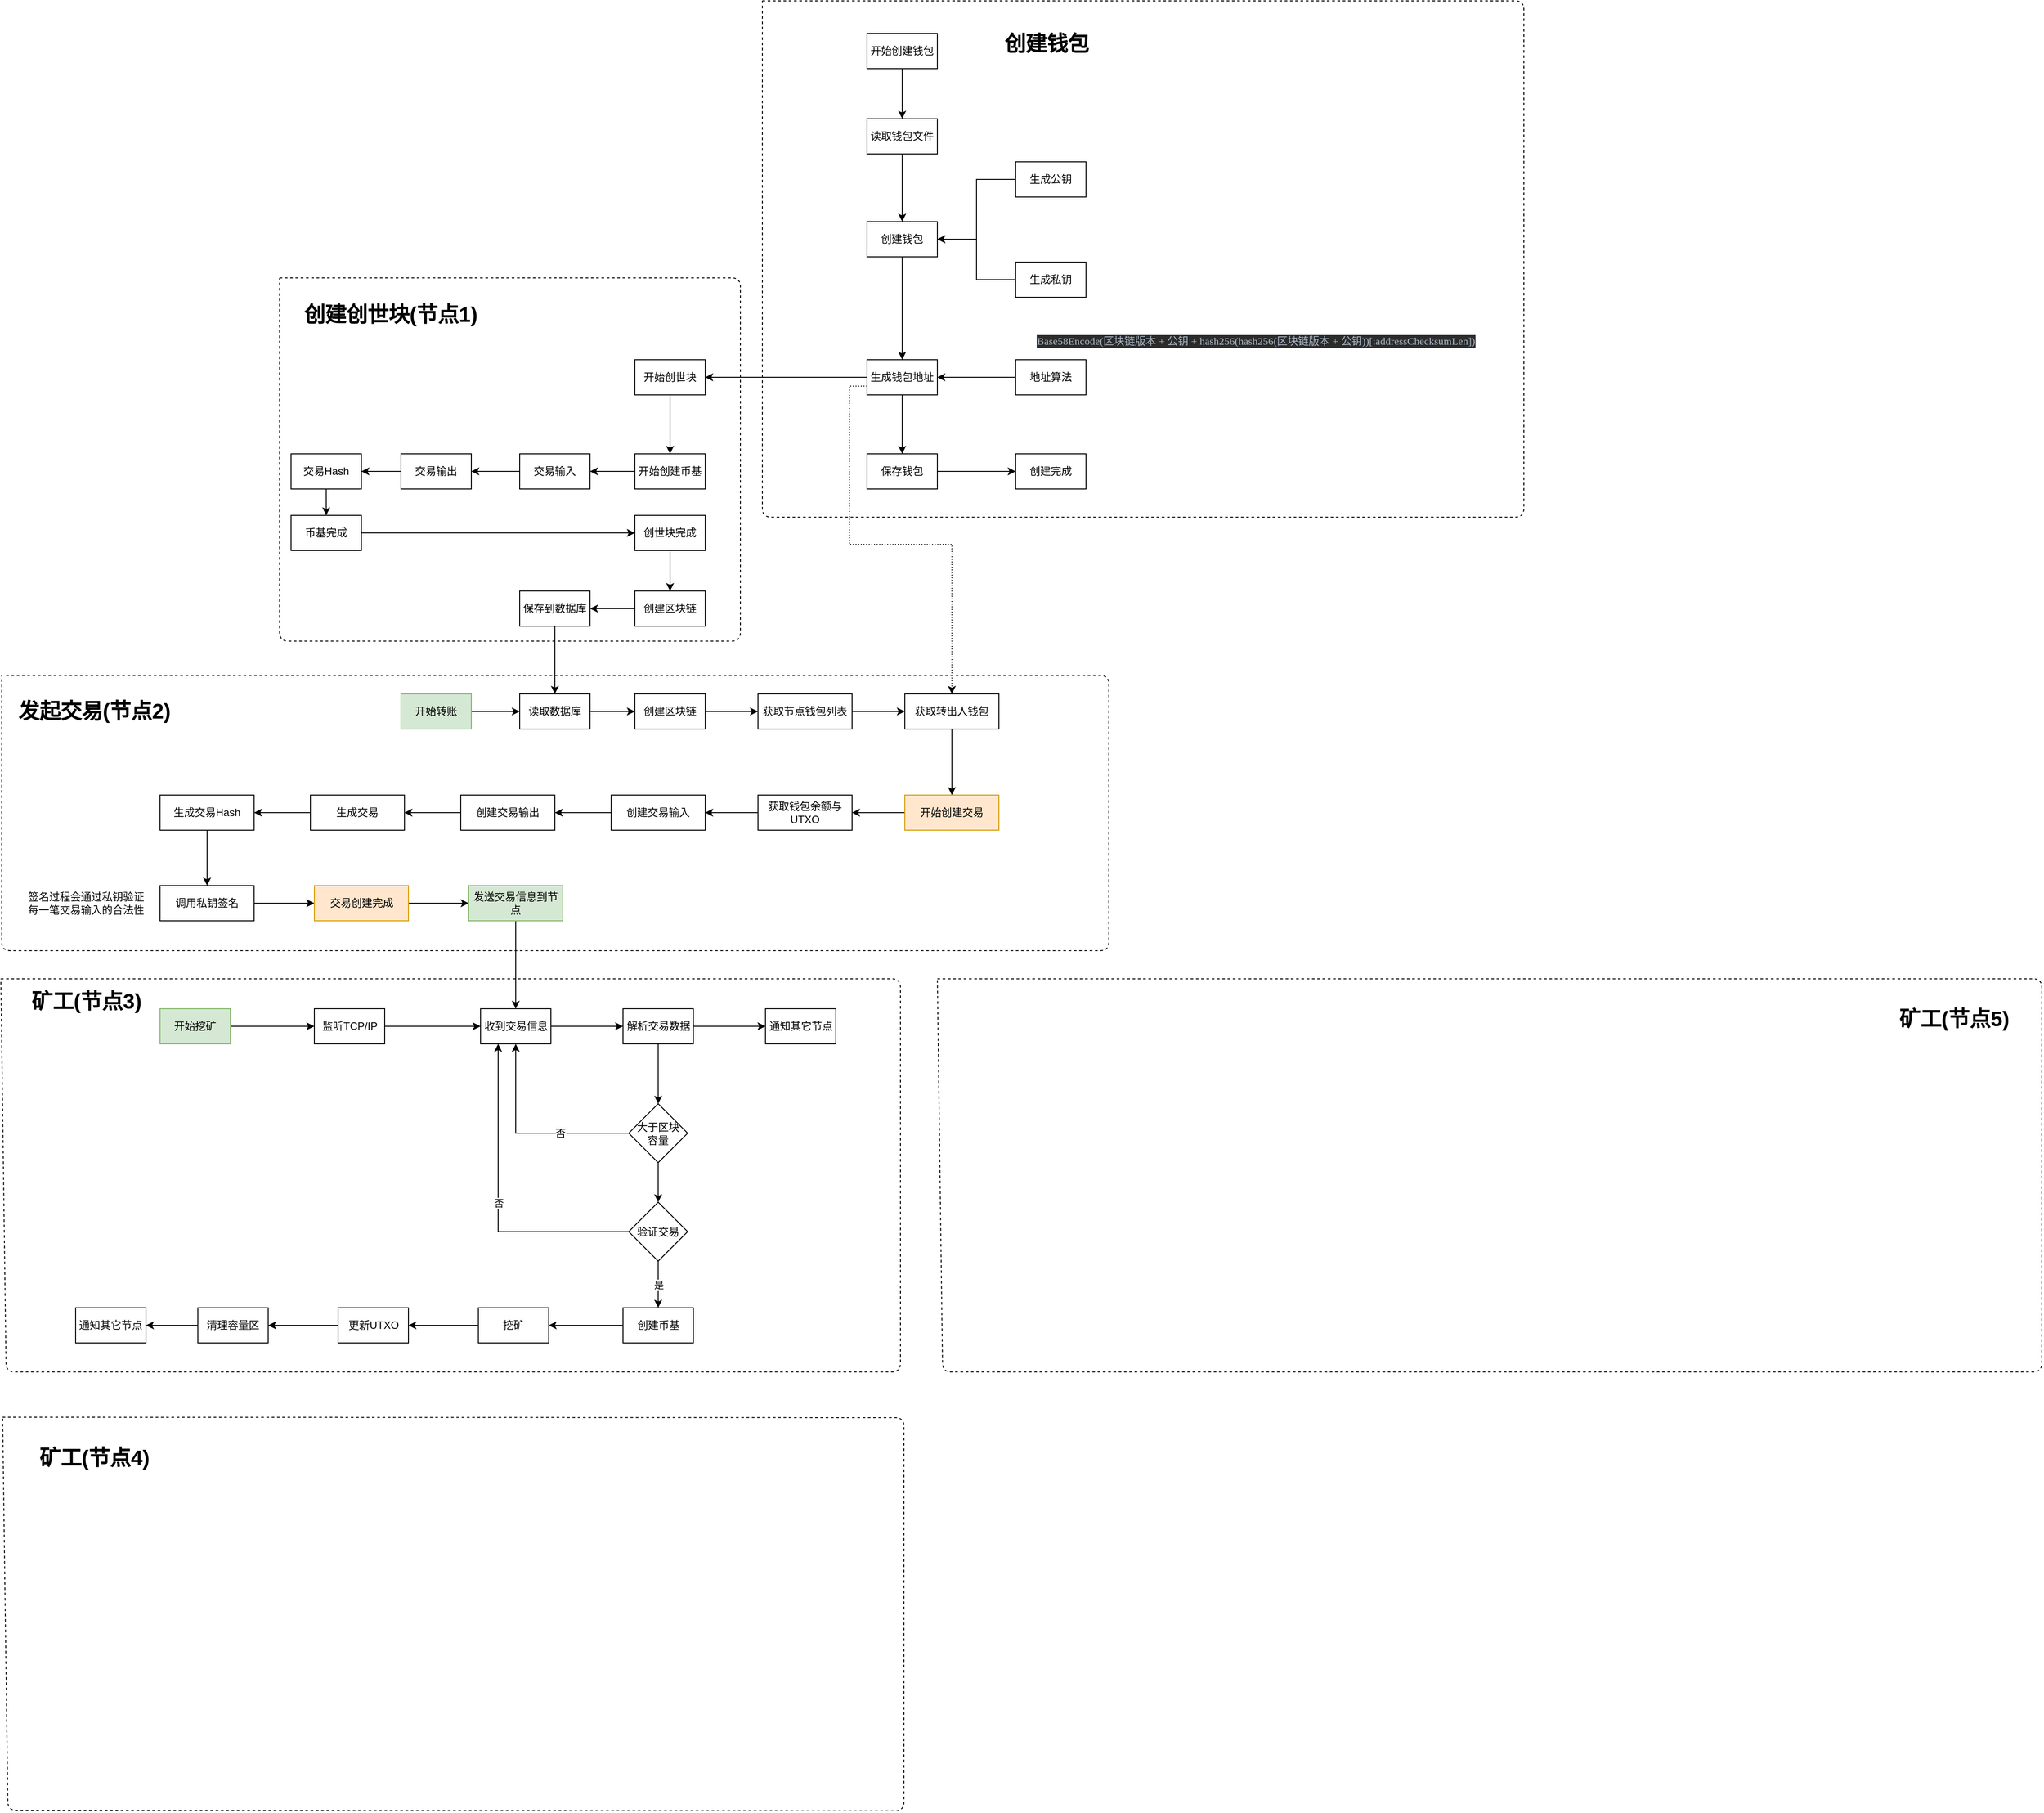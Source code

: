 <mxfile pages="1" version="11.2.5" type="github"><diagram id="Di8Gxhq55JL_PiXrlarW" name="第 1 页"><mxGraphModel dx="2223" dy="570" grid="1" gridSize="10" guides="1" tooltips="1" connect="1" arrows="1" fold="1" page="0" pageScale="1" pageWidth="827" pageHeight="1169" math="0" shadow="0"><root><mxCell id="0"/><mxCell id="1" parent="0"/><mxCell id="HOwOBN9R5DV05IpUZeG6-19" style="edgeStyle=orthogonalEdgeStyle;rounded=0;orthogonalLoop=1;jettySize=auto;html=1;exitX=0.5;exitY=1;exitDx=0;exitDy=0;" parent="1" source="HOwOBN9R5DV05IpUZeG6-1" target="HOwOBN9R5DV05IpUZeG6-18" edge="1"><mxGeometry relative="1" as="geometry"/></mxCell><mxCell id="HOwOBN9R5DV05IpUZeG6-1" value="读取钱包文件" style="rounded=0;whiteSpace=wrap;html=1;" parent="1" vertex="1"><mxGeometry x="-122" y="519" width="80" height="40" as="geometry"/></mxCell><mxCell id="HOwOBN9R5DV05IpUZeG6-17" value="创建钱包" style="text;strokeColor=none;fillColor=none;html=1;fontSize=24;fontStyle=1;verticalAlign=middle;align=center;" parent="1" vertex="1"><mxGeometry x="28" y="413.5" width="107" height="40" as="geometry"/></mxCell><mxCell id="HOwOBN9R5DV05IpUZeG6-26" style="edgeStyle=orthogonalEdgeStyle;rounded=0;orthogonalLoop=1;jettySize=auto;html=1;exitX=0.5;exitY=1;exitDx=0;exitDy=0;" parent="1" source="HOwOBN9R5DV05IpUZeG6-18" target="HOwOBN9R5DV05IpUZeG6-25" edge="1"><mxGeometry relative="1" as="geometry"/></mxCell><mxCell id="HOwOBN9R5DV05IpUZeG6-18" value="创建钱包" style="rounded=0;whiteSpace=wrap;html=1;" parent="1" vertex="1"><mxGeometry x="-122" y="636" width="80" height="40" as="geometry"/></mxCell><mxCell id="HOwOBN9R5DV05IpUZeG6-42" style="edgeStyle=orthogonalEdgeStyle;rounded=0;orthogonalLoop=1;jettySize=auto;html=1;exitX=0;exitY=0.5;exitDx=0;exitDy=0;entryX=1;entryY=0.5;entryDx=0;entryDy=0;" parent="1" source="HOwOBN9R5DV05IpUZeG6-21" target="HOwOBN9R5DV05IpUZeG6-18" edge="1"><mxGeometry relative="1" as="geometry"/></mxCell><mxCell id="HOwOBN9R5DV05IpUZeG6-21" value="生成公钥" style="rounded=0;whiteSpace=wrap;html=1;" parent="1" vertex="1"><mxGeometry x="47" y="568" width="80" height="40" as="geometry"/></mxCell><mxCell id="HOwOBN9R5DV05IpUZeG6-43" style="edgeStyle=orthogonalEdgeStyle;rounded=0;orthogonalLoop=1;jettySize=auto;html=1;exitX=0;exitY=0.5;exitDx=0;exitDy=0;entryX=1;entryY=0.5;entryDx=0;entryDy=0;" parent="1" source="HOwOBN9R5DV05IpUZeG6-22" target="HOwOBN9R5DV05IpUZeG6-18" edge="1"><mxGeometry relative="1" as="geometry"/></mxCell><mxCell id="HOwOBN9R5DV05IpUZeG6-22" value="生成私钥" style="rounded=0;whiteSpace=wrap;html=1;" parent="1" vertex="1"><mxGeometry x="47" y="682" width="80" height="40" as="geometry"/></mxCell><mxCell id="HOwOBN9R5DV05IpUZeG6-33" style="edgeStyle=orthogonalEdgeStyle;rounded=0;orthogonalLoop=1;jettySize=auto;html=1;exitX=0.5;exitY=1;exitDx=0;exitDy=0;entryX=0.5;entryY=0;entryDx=0;entryDy=0;" parent="1" source="HOwOBN9R5DV05IpUZeG6-25" target="HOwOBN9R5DV05IpUZeG6-32" edge="1"><mxGeometry relative="1" as="geometry"/></mxCell><mxCell id="HOwOBN9R5DV05IpUZeG6-34" style="edgeStyle=orthogonalEdgeStyle;rounded=0;orthogonalLoop=1;jettySize=auto;html=1;exitX=0;exitY=0.5;exitDx=0;exitDy=0;entryX=1;entryY=0.5;entryDx=0;entryDy=0;" parent="1" source="HOwOBN9R5DV05IpUZeG6-25" target="HOwOBN9R5DV05IpUZeG6-38" edge="1"><mxGeometry relative="1" as="geometry"><mxPoint x="-309" y="813" as="targetPoint"/></mxGeometry></mxCell><mxCell id="HOwOBN9R5DV05IpUZeG6-81" style="edgeStyle=orthogonalEdgeStyle;rounded=0;orthogonalLoop=1;jettySize=auto;html=1;exitX=0;exitY=0.75;exitDx=0;exitDy=0;entryX=0.5;entryY=0;entryDx=0;entryDy=0;dashed=1;dashPattern=1 2;" parent="1" source="HOwOBN9R5DV05IpUZeG6-25" target="HOwOBN9R5DV05IpUZeG6-79" edge="1"><mxGeometry relative="1" as="geometry"/></mxCell><mxCell id="HOwOBN9R5DV05IpUZeG6-25" value="生成钱包地址" style="rounded=0;whiteSpace=wrap;html=1;" parent="1" vertex="1"><mxGeometry x="-122" y="793" width="80" height="40" as="geometry"/></mxCell><mxCell id="HOwOBN9R5DV05IpUZeG6-29" value="&lt;pre style=&quot;background-color: rgb(43 , 43 , 43)&quot;&gt;&lt;font color=&quot;#a9b7c6&quot; face=&quot;宋体&quot;&gt;Base58Encode(区块链版本 + 公钥 + hash256(hash256(区块链版本 + 公钥))[:addressChecksumLen])&lt;span style=&quot;font-size: 9pt&quot;&gt;&lt;br&gt;&lt;/span&gt;&lt;/font&gt;&lt;/pre&gt;" style="text;html=1;strokeColor=none;fillColor=none;align=center;verticalAlign=middle;whiteSpace=wrap;rounded=0;" parent="1" vertex="1"><mxGeometry x="47" y="762" width="547" height="20" as="geometry"/></mxCell><mxCell id="HOwOBN9R5DV05IpUZeG6-48" style="edgeStyle=orthogonalEdgeStyle;rounded=0;orthogonalLoop=1;jettySize=auto;html=1;exitX=1;exitY=0.5;exitDx=0;exitDy=0;" parent="1" source="HOwOBN9R5DV05IpUZeG6-32" target="HOwOBN9R5DV05IpUZeG6-47" edge="1"><mxGeometry relative="1" as="geometry"/></mxCell><mxCell id="HOwOBN9R5DV05IpUZeG6-32" value="保存钱包" style="rounded=0;whiteSpace=wrap;html=1;" parent="1" vertex="1"><mxGeometry x="-122" y="900" width="80" height="40" as="geometry"/></mxCell><mxCell id="HOwOBN9R5DV05IpUZeG6-36" style="edgeStyle=orthogonalEdgeStyle;rounded=0;orthogonalLoop=1;jettySize=auto;html=1;exitX=0.5;exitY=1;exitDx=0;exitDy=0;" parent="1" source="HOwOBN9R5DV05IpUZeG6-35" target="HOwOBN9R5DV05IpUZeG6-1" edge="1"><mxGeometry relative="1" as="geometry"/></mxCell><mxCell id="HOwOBN9R5DV05IpUZeG6-35" value="开始创建钱包" style="rounded=0;whiteSpace=wrap;html=1;" parent="1" vertex="1"><mxGeometry x="-122" y="422" width="80" height="40" as="geometry"/></mxCell><mxCell id="HOwOBN9R5DV05IpUZeG6-50" style="edgeStyle=orthogonalEdgeStyle;rounded=0;orthogonalLoop=1;jettySize=auto;html=1;exitX=0.5;exitY=1;exitDx=0;exitDy=0;entryX=0.5;entryY=0;entryDx=0;entryDy=0;" parent="1" source="HOwOBN9R5DV05IpUZeG6-38" target="HOwOBN9R5DV05IpUZeG6-49" edge="1"><mxGeometry relative="1" as="geometry"/></mxCell><mxCell id="HOwOBN9R5DV05IpUZeG6-38" value="开始创世块" style="rounded=0;whiteSpace=wrap;html=1;" parent="1" vertex="1"><mxGeometry x="-386" y="793" width="80" height="40" as="geometry"/></mxCell><mxCell id="HOwOBN9R5DV05IpUZeG6-46" style="edgeStyle=orthogonalEdgeStyle;rounded=0;orthogonalLoop=1;jettySize=auto;html=1;exitX=0;exitY=0.5;exitDx=0;exitDy=0;" parent="1" source="HOwOBN9R5DV05IpUZeG6-45" target="HOwOBN9R5DV05IpUZeG6-25" edge="1"><mxGeometry relative="1" as="geometry"/></mxCell><mxCell id="HOwOBN9R5DV05IpUZeG6-45" value="地址算法" style="rounded=0;whiteSpace=wrap;html=1;" parent="1" vertex="1"><mxGeometry x="47" y="793" width="80" height="40" as="geometry"/></mxCell><mxCell id="HOwOBN9R5DV05IpUZeG6-47" value="创建完成" style="rounded=0;whiteSpace=wrap;html=1;" parent="1" vertex="1"><mxGeometry x="47" y="900" width="80" height="40" as="geometry"/></mxCell><mxCell id="HOwOBN9R5DV05IpUZeG6-51" style="edgeStyle=orthogonalEdgeStyle;rounded=0;orthogonalLoop=1;jettySize=auto;html=1;exitX=0;exitY=0.5;exitDx=0;exitDy=0;entryX=1;entryY=0.5;entryDx=0;entryDy=0;" parent="1" source="HOwOBN9R5DV05IpUZeG6-49" target="HOwOBN9R5DV05IpUZeG6-52" edge="1"><mxGeometry relative="1" as="geometry"><mxPoint x="-431" y="920" as="targetPoint"/></mxGeometry></mxCell><mxCell id="HOwOBN9R5DV05IpUZeG6-49" value="开始创建币基" style="rounded=0;whiteSpace=wrap;html=1;" parent="1" vertex="1"><mxGeometry x="-386" y="900" width="80" height="40" as="geometry"/></mxCell><mxCell id="HOwOBN9R5DV05IpUZeG6-54" style="edgeStyle=orthogonalEdgeStyle;rounded=0;orthogonalLoop=1;jettySize=auto;html=1;exitX=0;exitY=0.5;exitDx=0;exitDy=0;" parent="1" source="HOwOBN9R5DV05IpUZeG6-52" target="HOwOBN9R5DV05IpUZeG6-53" edge="1"><mxGeometry relative="1" as="geometry"/></mxCell><mxCell id="HOwOBN9R5DV05IpUZeG6-52" value="交易输入" style="rounded=0;whiteSpace=wrap;html=1;" parent="1" vertex="1"><mxGeometry x="-517" y="900" width="80" height="40" as="geometry"/></mxCell><mxCell id="HOwOBN9R5DV05IpUZeG6-56" style="edgeStyle=orthogonalEdgeStyle;rounded=0;orthogonalLoop=1;jettySize=auto;html=1;exitX=0;exitY=0.5;exitDx=0;exitDy=0;entryX=1;entryY=0.5;entryDx=0;entryDy=0;" parent="1" source="HOwOBN9R5DV05IpUZeG6-53" target="HOwOBN9R5DV05IpUZeG6-55" edge="1"><mxGeometry relative="1" as="geometry"/></mxCell><mxCell id="HOwOBN9R5DV05IpUZeG6-53" value="交易输出" style="rounded=0;whiteSpace=wrap;html=1;" parent="1" vertex="1"><mxGeometry x="-652" y="900" width="80" height="40" as="geometry"/></mxCell><mxCell id="HOwOBN9R5DV05IpUZeG6-58" style="edgeStyle=orthogonalEdgeStyle;rounded=0;orthogonalLoop=1;jettySize=auto;html=1;exitX=0.5;exitY=1;exitDx=0;exitDy=0;" parent="1" source="HOwOBN9R5DV05IpUZeG6-55" target="HOwOBN9R5DV05IpUZeG6-57" edge="1"><mxGeometry relative="1" as="geometry"/></mxCell><mxCell id="HOwOBN9R5DV05IpUZeG6-55" value="交易Hash" style="rounded=0;whiteSpace=wrap;html=1;" parent="1" vertex="1"><mxGeometry x="-777" y="900" width="80" height="40" as="geometry"/></mxCell><mxCell id="HOwOBN9R5DV05IpUZeG6-60" style="edgeStyle=orthogonalEdgeStyle;rounded=0;orthogonalLoop=1;jettySize=auto;html=1;exitX=1;exitY=0.5;exitDx=0;exitDy=0;" parent="1" source="HOwOBN9R5DV05IpUZeG6-57" target="HOwOBN9R5DV05IpUZeG6-59" edge="1"><mxGeometry relative="1" as="geometry"/></mxCell><mxCell id="HOwOBN9R5DV05IpUZeG6-57" value="币基完成" style="rounded=0;whiteSpace=wrap;html=1;" parent="1" vertex="1"><mxGeometry x="-777" y="970" width="80" height="40" as="geometry"/></mxCell><mxCell id="HOwOBN9R5DV05IpUZeG6-62" style="edgeStyle=orthogonalEdgeStyle;rounded=0;orthogonalLoop=1;jettySize=auto;html=1;exitX=0.5;exitY=1;exitDx=0;exitDy=0;" parent="1" source="HOwOBN9R5DV05IpUZeG6-59" target="HOwOBN9R5DV05IpUZeG6-61" edge="1"><mxGeometry relative="1" as="geometry"/></mxCell><mxCell id="HOwOBN9R5DV05IpUZeG6-59" value="创世块完成" style="rounded=0;whiteSpace=wrap;html=1;" parent="1" vertex="1"><mxGeometry x="-386" y="970" width="80" height="40" as="geometry"/></mxCell><mxCell id="HOwOBN9R5DV05IpUZeG6-75" style="edgeStyle=orthogonalEdgeStyle;rounded=0;orthogonalLoop=1;jettySize=auto;html=1;exitX=0;exitY=0.5;exitDx=0;exitDy=0;" parent="1" source="HOwOBN9R5DV05IpUZeG6-61" target="HOwOBN9R5DV05IpUZeG6-74" edge="1"><mxGeometry relative="1" as="geometry"/></mxCell><mxCell id="HOwOBN9R5DV05IpUZeG6-61" value="创建区块链" style="rounded=0;whiteSpace=wrap;html=1;" parent="1" vertex="1"><mxGeometry x="-386" y="1056" width="80" height="40" as="geometry"/></mxCell><mxCell id="HOwOBN9R5DV05IpUZeG6-63" value="" style="endArrow=none;dashed=1;html=1;" parent="1" edge="1"><mxGeometry width="50" height="50" relative="1" as="geometry"><mxPoint x="-241" y="385" as="sourcePoint"/><mxPoint x="-241" y="385" as="targetPoint"/><Array as="points"><mxPoint x="625" y="385"/><mxPoint x="625" y="972"/><mxPoint x="-241" y="972"/></Array></mxGeometry></mxCell><mxCell id="HOwOBN9R5DV05IpUZeG6-64" value="" style="endArrow=none;dashed=1;html=1;" parent="1" edge="1"><mxGeometry width="50" height="50" relative="1" as="geometry"><mxPoint x="-790" y="700" as="sourcePoint"/><mxPoint x="-790" y="700" as="targetPoint"/><Array as="points"><mxPoint x="-266" y="700"/><mxPoint x="-266" y="1113"/><mxPoint x="-790" y="1113"/></Array></mxGeometry></mxCell><mxCell id="HOwOBN9R5DV05IpUZeG6-65" value="创建创世块(节点1)" style="text;strokeColor=none;fillColor=none;html=1;fontSize=24;fontStyle=1;verticalAlign=middle;align=center;" parent="1" vertex="1"><mxGeometry x="-765" y="722" width="201" height="40" as="geometry"/></mxCell><mxCell id="HOwOBN9R5DV05IpUZeG6-72" style="edgeStyle=orthogonalEdgeStyle;rounded=0;orthogonalLoop=1;jettySize=auto;html=1;exitX=1;exitY=0.5;exitDx=0;exitDy=0;" parent="1" source="HOwOBN9R5DV05IpUZeG6-66" target="HOwOBN9R5DV05IpUZeG6-69" edge="1"><mxGeometry relative="1" as="geometry"/></mxCell><mxCell id="HOwOBN9R5DV05IpUZeG6-66" value="读取数据库" style="rounded=0;whiteSpace=wrap;html=1;" parent="1" vertex="1"><mxGeometry x="-517" y="1173" width="80" height="40" as="geometry"/></mxCell><mxCell id="HOwOBN9R5DV05IpUZeG6-71" style="edgeStyle=orthogonalEdgeStyle;rounded=0;orthogonalLoop=1;jettySize=auto;html=1;exitX=1;exitY=0.5;exitDx=0;exitDy=0;" parent="1" source="HOwOBN9R5DV05IpUZeG6-68" target="HOwOBN9R5DV05IpUZeG6-66" edge="1"><mxGeometry relative="1" as="geometry"/></mxCell><mxCell id="HOwOBN9R5DV05IpUZeG6-68" value="开始转账" style="rounded=0;whiteSpace=wrap;html=1;fillColor=#d5e8d4;strokeColor=#82b366;" parent="1" vertex="1"><mxGeometry x="-652" y="1173" width="80" height="40" as="geometry"/></mxCell><mxCell id="HOwOBN9R5DV05IpUZeG6-78" style="edgeStyle=orthogonalEdgeStyle;rounded=0;orthogonalLoop=1;jettySize=auto;html=1;exitX=1;exitY=0.5;exitDx=0;exitDy=0;" parent="1" source="HOwOBN9R5DV05IpUZeG6-69" target="HOwOBN9R5DV05IpUZeG6-77" edge="1"><mxGeometry relative="1" as="geometry"/></mxCell><mxCell id="HOwOBN9R5DV05IpUZeG6-69" value="创建区块链" style="rounded=0;whiteSpace=wrap;html=1;" parent="1" vertex="1"><mxGeometry x="-386" y="1173" width="80" height="40" as="geometry"/></mxCell><mxCell id="HOwOBN9R5DV05IpUZeG6-76" style="edgeStyle=orthogonalEdgeStyle;rounded=0;orthogonalLoop=1;jettySize=auto;html=1;exitX=0.5;exitY=1;exitDx=0;exitDy=0;" parent="1" source="HOwOBN9R5DV05IpUZeG6-74" target="HOwOBN9R5DV05IpUZeG6-66" edge="1"><mxGeometry relative="1" as="geometry"/></mxCell><mxCell id="HOwOBN9R5DV05IpUZeG6-74" value="保存到数据库" style="rounded=0;whiteSpace=wrap;html=1;" parent="1" vertex="1"><mxGeometry x="-517" y="1056" width="80" height="40" as="geometry"/></mxCell><mxCell id="HOwOBN9R5DV05IpUZeG6-80" style="edgeStyle=orthogonalEdgeStyle;rounded=0;orthogonalLoop=1;jettySize=auto;html=1;exitX=1;exitY=0.5;exitDx=0;exitDy=0;entryX=0;entryY=0.5;entryDx=0;entryDy=0;" parent="1" source="HOwOBN9R5DV05IpUZeG6-77" target="HOwOBN9R5DV05IpUZeG6-79" edge="1"><mxGeometry relative="1" as="geometry"/></mxCell><mxCell id="HOwOBN9R5DV05IpUZeG6-77" value="获取节点钱包列表" style="rounded=0;whiteSpace=wrap;html=1;" parent="1" vertex="1"><mxGeometry x="-246" y="1173" width="107" height="40" as="geometry"/></mxCell><mxCell id="HOwOBN9R5DV05IpUZeG6-83" style="edgeStyle=orthogonalEdgeStyle;rounded=0;orthogonalLoop=1;jettySize=auto;html=1;exitX=0.5;exitY=1;exitDx=0;exitDy=0;" parent="1" source="HOwOBN9R5DV05IpUZeG6-79" target="HOwOBN9R5DV05IpUZeG6-82" edge="1"><mxGeometry relative="1" as="geometry"/></mxCell><mxCell id="HOwOBN9R5DV05IpUZeG6-79" value="获取转出人钱包" style="rounded=0;whiteSpace=wrap;html=1;" parent="1" vertex="1"><mxGeometry x="-79" y="1173" width="107" height="40" as="geometry"/></mxCell><mxCell id="HOwOBN9R5DV05IpUZeG6-86" style="edgeStyle=orthogonalEdgeStyle;rounded=0;orthogonalLoop=1;jettySize=auto;html=1;exitX=0;exitY=0.5;exitDx=0;exitDy=0;entryX=1;entryY=0.5;entryDx=0;entryDy=0;" parent="1" source="HOwOBN9R5DV05IpUZeG6-82" target="HOwOBN9R5DV05IpUZeG6-85" edge="1"><mxGeometry relative="1" as="geometry"/></mxCell><mxCell id="HOwOBN9R5DV05IpUZeG6-82" value="开始创建交易" style="rounded=0;whiteSpace=wrap;html=1;fillColor=#ffe6cc;strokeColor=#d79b00;" parent="1" vertex="1"><mxGeometry x="-79" y="1288" width="107" height="40" as="geometry"/></mxCell><mxCell id="HOwOBN9R5DV05IpUZeG6-89" style="edgeStyle=orthogonalEdgeStyle;rounded=0;orthogonalLoop=1;jettySize=auto;html=1;exitX=0;exitY=0.5;exitDx=0;exitDy=0;" parent="1" source="HOwOBN9R5DV05IpUZeG6-85" target="HOwOBN9R5DV05IpUZeG6-87" edge="1"><mxGeometry relative="1" as="geometry"/></mxCell><mxCell id="HOwOBN9R5DV05IpUZeG6-85" value="获取钱包余额与UTXO" style="rounded=0;whiteSpace=wrap;html=1;" parent="1" vertex="1"><mxGeometry x="-246" y="1288" width="107" height="40" as="geometry"/></mxCell><mxCell id="HOwOBN9R5DV05IpUZeG6-90" style="edgeStyle=orthogonalEdgeStyle;rounded=0;orthogonalLoop=1;jettySize=auto;html=1;exitX=0;exitY=0.5;exitDx=0;exitDy=0;" parent="1" source="HOwOBN9R5DV05IpUZeG6-87" target="HOwOBN9R5DV05IpUZeG6-88" edge="1"><mxGeometry relative="1" as="geometry"/></mxCell><mxCell id="HOwOBN9R5DV05IpUZeG6-87" value="创建交易输入" style="rounded=0;whiteSpace=wrap;html=1;" parent="1" vertex="1"><mxGeometry x="-413" y="1288" width="107" height="40" as="geometry"/></mxCell><mxCell id="HOwOBN9R5DV05IpUZeG6-92" style="edgeStyle=orthogonalEdgeStyle;rounded=0;orthogonalLoop=1;jettySize=auto;html=1;exitX=0;exitY=0.5;exitDx=0;exitDy=0;" parent="1" source="HOwOBN9R5DV05IpUZeG6-88" target="HOwOBN9R5DV05IpUZeG6-91" edge="1"><mxGeometry relative="1" as="geometry"/></mxCell><mxCell id="HOwOBN9R5DV05IpUZeG6-88" value="创建交易输出" style="rounded=0;whiteSpace=wrap;html=1;" parent="1" vertex="1"><mxGeometry x="-584" y="1288" width="107" height="40" as="geometry"/></mxCell><mxCell id="HOwOBN9R5DV05IpUZeG6-97" style="edgeStyle=orthogonalEdgeStyle;rounded=0;orthogonalLoop=1;jettySize=auto;html=1;exitX=0;exitY=0.5;exitDx=0;exitDy=0;entryX=1;entryY=0.5;entryDx=0;entryDy=0;" parent="1" source="HOwOBN9R5DV05IpUZeG6-91" target="HOwOBN9R5DV05IpUZeG6-93" edge="1"><mxGeometry relative="1" as="geometry"/></mxCell><mxCell id="HOwOBN9R5DV05IpUZeG6-91" value="生成交易" style="rounded=0;whiteSpace=wrap;html=1;" parent="1" vertex="1"><mxGeometry x="-755" y="1288" width="107" height="40" as="geometry"/></mxCell><mxCell id="HOwOBN9R5DV05IpUZeG6-98" style="edgeStyle=orthogonalEdgeStyle;rounded=0;orthogonalLoop=1;jettySize=auto;html=1;exitX=0.5;exitY=1;exitDx=0;exitDy=0;" parent="1" source="HOwOBN9R5DV05IpUZeG6-93" target="HOwOBN9R5DV05IpUZeG6-94" edge="1"><mxGeometry relative="1" as="geometry"/></mxCell><mxCell id="HOwOBN9R5DV05IpUZeG6-93" value="生成交易Hash" style="rounded=0;whiteSpace=wrap;html=1;" parent="1" vertex="1"><mxGeometry x="-926" y="1288" width="107" height="40" as="geometry"/></mxCell><mxCell id="HOwOBN9R5DV05IpUZeG6-101" style="edgeStyle=orthogonalEdgeStyle;rounded=0;orthogonalLoop=1;jettySize=auto;html=1;exitX=1;exitY=0.5;exitDx=0;exitDy=0;" parent="1" source="HOwOBN9R5DV05IpUZeG6-94" target="HOwOBN9R5DV05IpUZeG6-100" edge="1"><mxGeometry relative="1" as="geometry"/></mxCell><mxCell id="HOwOBN9R5DV05IpUZeG6-94" value="调用私钥签名" style="rounded=0;whiteSpace=wrap;html=1;" parent="1" vertex="1"><mxGeometry x="-926" y="1391" width="107" height="40" as="geometry"/></mxCell><mxCell id="HOwOBN9R5DV05IpUZeG6-99" value="签名过程会通过私钥验证每一笔交易输入的合法性" style="text;html=1;strokeColor=none;fillColor=none;align=center;verticalAlign=middle;whiteSpace=wrap;rounded=0;" parent="1" vertex="1"><mxGeometry x="-1078" y="1401" width="136" height="20" as="geometry"/></mxCell><mxCell id="HOwOBN9R5DV05IpUZeG6-103" style="edgeStyle=orthogonalEdgeStyle;rounded=0;orthogonalLoop=1;jettySize=auto;html=1;exitX=1;exitY=0.5;exitDx=0;exitDy=0;" parent="1" source="HOwOBN9R5DV05IpUZeG6-100" target="HOwOBN9R5DV05IpUZeG6-102" edge="1"><mxGeometry relative="1" as="geometry"/></mxCell><mxCell id="HOwOBN9R5DV05IpUZeG6-100" value="交易创建完成" style="rounded=0;whiteSpace=wrap;html=1;fillColor=#ffe6cc;strokeColor=#d79b00;" parent="1" vertex="1"><mxGeometry x="-750.5" y="1391" width="107" height="40" as="geometry"/></mxCell><mxCell id="rImdJAOev7PjaZYEjYNL-5" style="edgeStyle=orthogonalEdgeStyle;rounded=0;orthogonalLoop=1;jettySize=auto;html=1;exitX=0.5;exitY=1;exitDx=0;exitDy=0;" edge="1" parent="1" source="HOwOBN9R5DV05IpUZeG6-102" target="rImdJAOev7PjaZYEjYNL-4"><mxGeometry relative="1" as="geometry"/></mxCell><mxCell id="HOwOBN9R5DV05IpUZeG6-102" value="发送交易信息到节点" style="rounded=0;whiteSpace=wrap;html=1;fillColor=#d5e8d4;strokeColor=#82b366;" parent="1" vertex="1"><mxGeometry x="-575" y="1391" width="107" height="40" as="geometry"/></mxCell><mxCell id="6wvfwL5JCRPf3ySTysPQ-1" value="" style="endArrow=none;dashed=1;html=1;" parent="1" edge="1"><mxGeometry width="50" height="50" relative="1" as="geometry"><mxPoint x="-1101" y="1152" as="sourcePoint"/><mxPoint x="-1106" y="1152" as="targetPoint"/><Array as="points"><mxPoint x="153" y="1152"/><mxPoint x="153" y="1465"/><mxPoint x="-1106" y="1465"/></Array></mxGeometry></mxCell><mxCell id="6wvfwL5JCRPf3ySTysPQ-2" value="发起交易(节点2)" style="text;strokeColor=none;fillColor=none;html=1;fontSize=24;fontStyle=1;verticalAlign=middle;align=center;" parent="1" vertex="1"><mxGeometry x="-1085" y="1173" width="167" height="40" as="geometry"/></mxCell><mxCell id="rImdJAOev7PjaZYEjYNL-3" style="edgeStyle=orthogonalEdgeStyle;rounded=0;orthogonalLoop=1;jettySize=auto;html=1;exitX=1;exitY=0.5;exitDx=0;exitDy=0;" edge="1" parent="1" source="rImdJAOev7PjaZYEjYNL-1" target="rImdJAOev7PjaZYEjYNL-2"><mxGeometry relative="1" as="geometry"/></mxCell><mxCell id="rImdJAOev7PjaZYEjYNL-1" value="开始挖矿" style="rounded=0;whiteSpace=wrap;html=1;fillColor=#d5e8d4;strokeColor=#82b366;" vertex="1" parent="1"><mxGeometry x="-926" y="1531" width="80" height="40" as="geometry"/></mxCell><mxCell id="rImdJAOev7PjaZYEjYNL-6" style="edgeStyle=orthogonalEdgeStyle;rounded=0;orthogonalLoop=1;jettySize=auto;html=1;exitX=1;exitY=0.5;exitDx=0;exitDy=0;" edge="1" parent="1" source="rImdJAOev7PjaZYEjYNL-2" target="rImdJAOev7PjaZYEjYNL-4"><mxGeometry relative="1" as="geometry"/></mxCell><mxCell id="rImdJAOev7PjaZYEjYNL-2" value="监听TCP/IP" style="rounded=0;whiteSpace=wrap;html=1;" vertex="1" parent="1"><mxGeometry x="-750.5" y="1531" width="80" height="40" as="geometry"/></mxCell><mxCell id="rImdJAOev7PjaZYEjYNL-8" style="edgeStyle=orthogonalEdgeStyle;rounded=0;orthogonalLoop=1;jettySize=auto;html=1;exitX=1;exitY=0.5;exitDx=0;exitDy=0;" edge="1" parent="1" source="rImdJAOev7PjaZYEjYNL-4" target="rImdJAOev7PjaZYEjYNL-7"><mxGeometry relative="1" as="geometry"/></mxCell><mxCell id="rImdJAOev7PjaZYEjYNL-4" value="收到交易信息" style="rounded=0;whiteSpace=wrap;html=1;" vertex="1" parent="1"><mxGeometry x="-561.5" y="1531" width="80" height="40" as="geometry"/></mxCell><mxCell id="rImdJAOev7PjaZYEjYNL-10" style="edgeStyle=orthogonalEdgeStyle;rounded=0;orthogonalLoop=1;jettySize=auto;html=1;exitX=1;exitY=0.5;exitDx=0;exitDy=0;" edge="1" parent="1" source="rImdJAOev7PjaZYEjYNL-7" target="rImdJAOev7PjaZYEjYNL-9"><mxGeometry relative="1" as="geometry"/></mxCell><mxCell id="rImdJAOev7PjaZYEjYNL-12" style="edgeStyle=orthogonalEdgeStyle;rounded=0;orthogonalLoop=1;jettySize=auto;html=1;exitX=0.5;exitY=1;exitDx=0;exitDy=0;entryX=0.5;entryY=0;entryDx=0;entryDy=0;" edge="1" parent="1" source="rImdJAOev7PjaZYEjYNL-7" target="rImdJAOev7PjaZYEjYNL-13"><mxGeometry relative="1" as="geometry"><mxPoint x="-359" y="1643" as="targetPoint"/></mxGeometry></mxCell><mxCell id="rImdJAOev7PjaZYEjYNL-7" value="解析交易数据" style="rounded=0;whiteSpace=wrap;html=1;" vertex="1" parent="1"><mxGeometry x="-399.5" y="1531" width="80" height="40" as="geometry"/></mxCell><mxCell id="rImdJAOev7PjaZYEjYNL-9" value="通知其它节点" style="rounded=0;whiteSpace=wrap;html=1;" vertex="1" parent="1"><mxGeometry x="-237.5" y="1531" width="80" height="40" as="geometry"/></mxCell><mxCell id="rImdJAOev7PjaZYEjYNL-14" style="edgeStyle=orthogonalEdgeStyle;rounded=0;orthogonalLoop=1;jettySize=auto;html=1;exitX=0;exitY=0.5;exitDx=0;exitDy=0;entryX=0.5;entryY=1;entryDx=0;entryDy=0;" edge="1" parent="1" source="rImdJAOev7PjaZYEjYNL-13" target="rImdJAOev7PjaZYEjYNL-4"><mxGeometry relative="1" as="geometry"/></mxCell><mxCell id="rImdJAOev7PjaZYEjYNL-15" value="否" style="text;html=1;resizable=0;points=[];align=center;verticalAlign=middle;labelBackgroundColor=#ffffff;" vertex="1" connectable="0" parent="rImdJAOev7PjaZYEjYNL-14"><mxGeometry x="-0.322" relative="1" as="geometry"><mxPoint as="offset"/></mxGeometry></mxCell><mxCell id="rImdJAOev7PjaZYEjYNL-21" style="edgeStyle=orthogonalEdgeStyle;rounded=0;orthogonalLoop=1;jettySize=auto;html=1;exitX=0.5;exitY=1;exitDx=0;exitDy=0;entryX=0.5;entryY=0;entryDx=0;entryDy=0;" edge="1" parent="1" source="rImdJAOev7PjaZYEjYNL-13" target="rImdJAOev7PjaZYEjYNL-24"><mxGeometry relative="1" as="geometry"><mxPoint x="-359" y="1764" as="targetPoint"/></mxGeometry></mxCell><mxCell id="rImdJAOev7PjaZYEjYNL-13" value="大于区块&lt;br&gt;容量" style="rhombus;whiteSpace=wrap;html=1;" vertex="1" parent="1"><mxGeometry x="-393" y="1639" width="67" height="67" as="geometry"/></mxCell><mxCell id="rImdJAOev7PjaZYEjYNL-19" style="edgeStyle=orthogonalEdgeStyle;rounded=0;orthogonalLoop=1;jettySize=auto;html=1;exitX=0;exitY=0.5;exitDx=0;exitDy=0;" edge="1" parent="1" source="rImdJAOev7PjaZYEjYNL-16" target="rImdJAOev7PjaZYEjYNL-18"><mxGeometry relative="1" as="geometry"/></mxCell><mxCell id="rImdJAOev7PjaZYEjYNL-16" value="创建币基" style="rounded=0;whiteSpace=wrap;html=1;" vertex="1" parent="1"><mxGeometry x="-399.5" y="1871" width="80" height="40" as="geometry"/></mxCell><mxCell id="rImdJAOev7PjaZYEjYNL-27" style="edgeStyle=orthogonalEdgeStyle;rounded=0;orthogonalLoop=1;jettySize=auto;html=1;exitX=0;exitY=0.5;exitDx=0;exitDy=0;" edge="1" parent="1" source="rImdJAOev7PjaZYEjYNL-18" target="rImdJAOev7PjaZYEjYNL-26"><mxGeometry relative="1" as="geometry"/></mxCell><mxCell id="rImdJAOev7PjaZYEjYNL-18" value="挖矿" style="rounded=0;whiteSpace=wrap;html=1;" vertex="1" parent="1"><mxGeometry x="-564" y="1871" width="80" height="40" as="geometry"/></mxCell><mxCell id="rImdJAOev7PjaZYEjYNL-22" value="是" style="edgeStyle=orthogonalEdgeStyle;rounded=0;orthogonalLoop=1;jettySize=auto;html=1;exitX=0.5;exitY=1;exitDx=0;exitDy=0;entryX=0.5;entryY=0;entryDx=0;entryDy=0;" edge="1" parent="1" source="rImdJAOev7PjaZYEjYNL-24" target="rImdJAOev7PjaZYEjYNL-16"><mxGeometry relative="1" as="geometry"><mxPoint x="-359" y="1804" as="sourcePoint"/></mxGeometry></mxCell><mxCell id="rImdJAOev7PjaZYEjYNL-25" value="否" style="edgeStyle=orthogonalEdgeStyle;rounded=0;orthogonalLoop=1;jettySize=auto;html=1;exitX=0;exitY=0.5;exitDx=0;exitDy=0;entryX=0.25;entryY=1;entryDx=0;entryDy=0;" edge="1" parent="1" source="rImdJAOev7PjaZYEjYNL-24" target="rImdJAOev7PjaZYEjYNL-4"><mxGeometry relative="1" as="geometry"/></mxCell><mxCell id="rImdJAOev7PjaZYEjYNL-24" value="验证交易" style="rhombus;whiteSpace=wrap;html=1;" vertex="1" parent="1"><mxGeometry x="-393" y="1751" width="67" height="67" as="geometry"/></mxCell><mxCell id="rImdJAOev7PjaZYEjYNL-30" style="edgeStyle=orthogonalEdgeStyle;rounded=0;orthogonalLoop=1;jettySize=auto;html=1;exitX=0;exitY=0.5;exitDx=0;exitDy=0;entryX=1;entryY=0.5;entryDx=0;entryDy=0;" edge="1" parent="1" source="rImdJAOev7PjaZYEjYNL-26" target="rImdJAOev7PjaZYEjYNL-28"><mxGeometry relative="1" as="geometry"/></mxCell><mxCell id="rImdJAOev7PjaZYEjYNL-26" value="更新UTXO" style="rounded=0;whiteSpace=wrap;html=1;" vertex="1" parent="1"><mxGeometry x="-723.5" y="1871" width="80" height="40" as="geometry"/></mxCell><mxCell id="rImdJAOev7PjaZYEjYNL-32" style="edgeStyle=orthogonalEdgeStyle;rounded=0;orthogonalLoop=1;jettySize=auto;html=1;exitX=0;exitY=0.5;exitDx=0;exitDy=0;" edge="1" parent="1" source="rImdJAOev7PjaZYEjYNL-28" target="rImdJAOev7PjaZYEjYNL-31"><mxGeometry relative="1" as="geometry"/></mxCell><mxCell id="rImdJAOev7PjaZYEjYNL-28" value="清理容量区" style="rounded=0;whiteSpace=wrap;html=1;" vertex="1" parent="1"><mxGeometry x="-883" y="1871" width="80" height="40" as="geometry"/></mxCell><mxCell id="rImdJAOev7PjaZYEjYNL-31" value="通知其它节点" style="rounded=0;whiteSpace=wrap;html=1;" vertex="1" parent="1"><mxGeometry x="-1022" y="1871" width="80" height="40" as="geometry"/></mxCell><mxCell id="rImdJAOev7PjaZYEjYNL-33" value="" style="endArrow=none;dashed=1;html=1;" edge="1" parent="1"><mxGeometry width="50" height="50" relative="1" as="geometry"><mxPoint x="-1107" y="1497" as="sourcePoint"/><mxPoint x="-1107" y="1497" as="targetPoint"/><Array as="points"><mxPoint x="-84" y="1497"/><mxPoint x="-84" y="1944"/><mxPoint x="-1101" y="1944"/></Array></mxGeometry></mxCell><mxCell id="rImdJAOev7PjaZYEjYNL-34" value="矿工(节点3)" style="text;strokeColor=none;fillColor=none;html=1;fontSize=24;fontStyle=1;verticalAlign=middle;align=center;" vertex="1" parent="1"><mxGeometry x="-1093.5" y="1503" width="167" height="40" as="geometry"/></mxCell><mxCell id="rImdJAOev7PjaZYEjYNL-36" value="" style="endArrow=none;dashed=1;html=1;" edge="1" parent="1"><mxGeometry width="50" height="50" relative="1" as="geometry"><mxPoint x="-1105" y="1995.5" as="sourcePoint"/><mxPoint x="-1105" y="1995.5" as="targetPoint"/><Array as="points"><mxPoint x="-80" y="1996"/><mxPoint x="-80" y="2443"/><mxPoint x="-1099" y="2442.5"/></Array></mxGeometry></mxCell><mxCell id="rImdJAOev7PjaZYEjYNL-37" value="矿工(节点4)" style="text;strokeColor=none;fillColor=none;html=1;fontSize=24;fontStyle=1;verticalAlign=middle;align=center;" vertex="1" parent="1"><mxGeometry x="-1085" y="2021.5" width="167" height="40" as="geometry"/></mxCell><mxCell id="rImdJAOev7PjaZYEjYNL-38" value="" style="endArrow=none;dashed=1;html=1;" edge="1" parent="1"><mxGeometry width="50" height="50" relative="1" as="geometry"><mxPoint x="-42" y="1497" as="sourcePoint"/><mxPoint x="-42" y="1497" as="targetPoint"/><Array as="points"><mxPoint x="1214" y="1497"/><mxPoint x="1214" y="1944"/><mxPoint x="-36" y="1944"/></Array></mxGeometry></mxCell><mxCell id="rImdJAOev7PjaZYEjYNL-39" value="矿工(节点5)" style="text;strokeColor=none;fillColor=none;html=1;fontSize=24;fontStyle=1;verticalAlign=middle;align=center;" vertex="1" parent="1"><mxGeometry x="1030" y="1523" width="167" height="40" as="geometry"/></mxCell></root></mxGraphModel></diagram></mxfile>